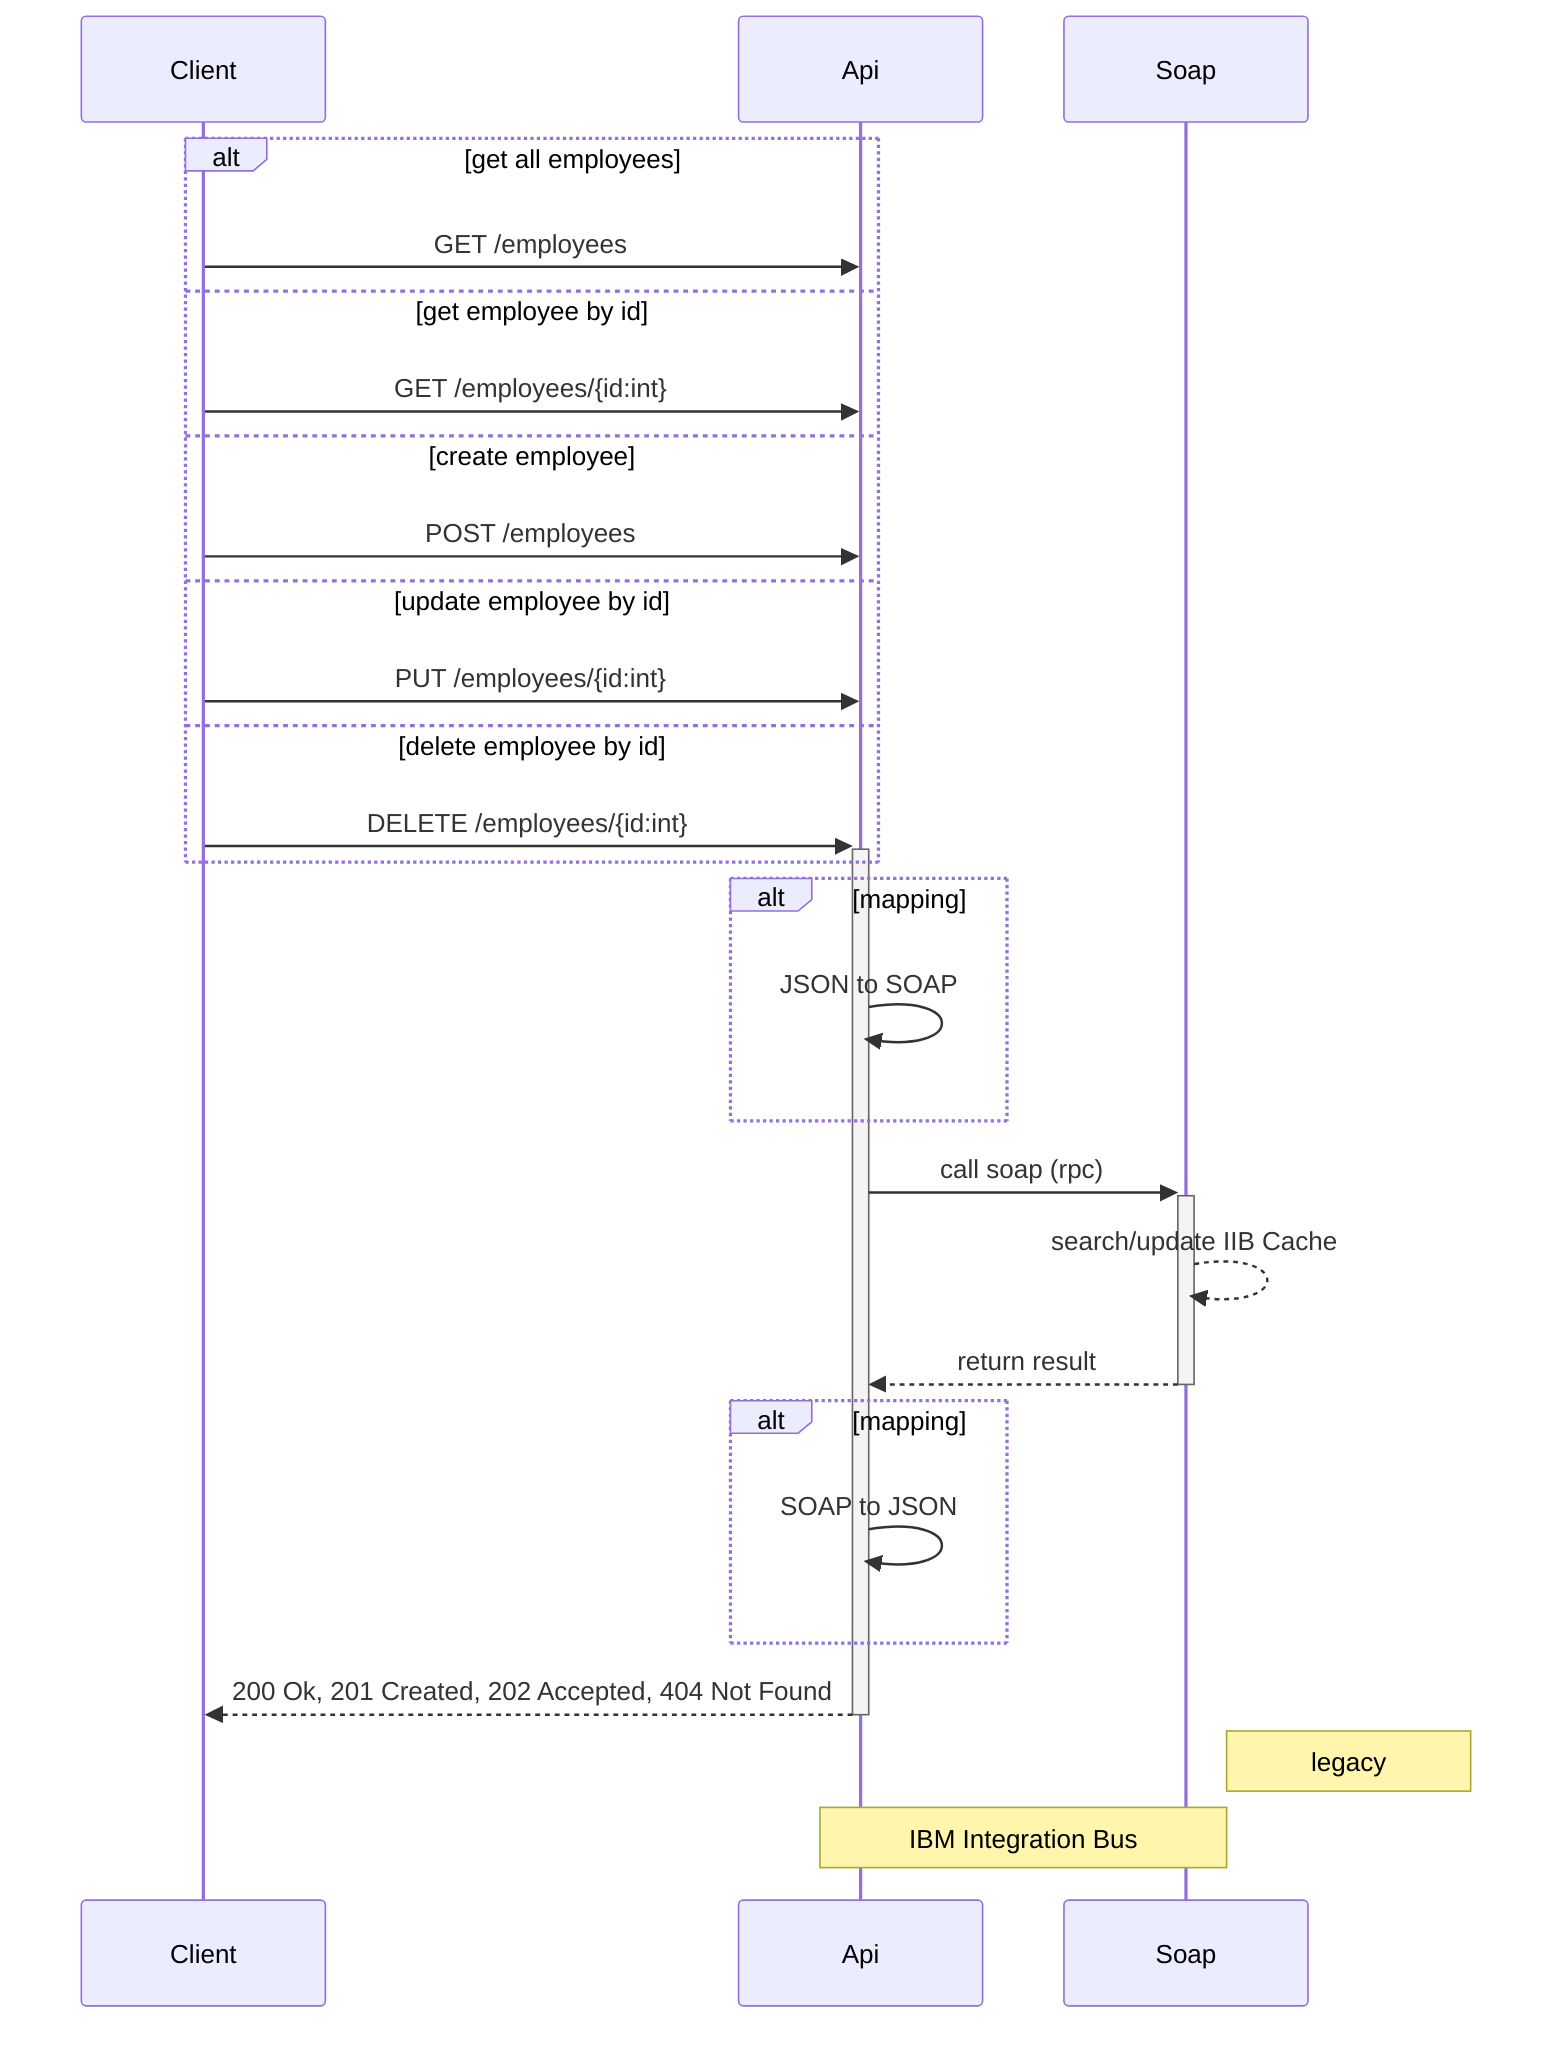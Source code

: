 sequenceDiagram
    alt get all employees
        Client->>Api: GET /employees
    else get employee by id
        Client->>Api: GET /employees/{id:int}
    else create employee 
        Client->>Api: POST /employees
    else update employee by id
        Client->>Api: PUT /employees/{id:int}
    else delete employee by id
        Client->>+Api: DELETE /employees/{id:int}
    end
    alt mapping
        Api->>Api: JSON to SOAP
    end
    Api->>+Soap: call soap (rpc)
    Soap-->>Soap: search/update IIB Cache
    Soap-->>-Api: return result
    alt mapping
        Api->>Api: SOAP to JSON
    end
    Api-->>-Client: 200 Ok, 201 Created, 202 Accepted, 404 Not Found
    Note right of Soap: legacy
    Note over Api,Soap: IBM Integration Bus